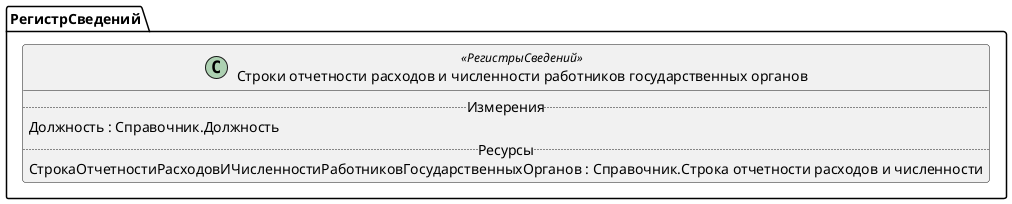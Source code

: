 ﻿@startuml СтрокиОтчетностиРасходовИЧисленностиРаботниковГосударственныхОрганов
'!include templates.wsd
'..\include templates.wsd
class РегистрСведений.СтрокиОтчетностиРасходовИЧисленностиРаботниковГосударственныхОрганов as "Строки отчетности расходов и численности работников государственных органов" <<РегистрыСведений>>
{
..Измерения..
Должность : Справочник.Должность
..Ресурсы..
СтрокаОтчетностиРасходовИЧисленностиРаботниковГосударственныхОрганов : Справочник.Строка отчетности расходов и численности
}
@enduml
